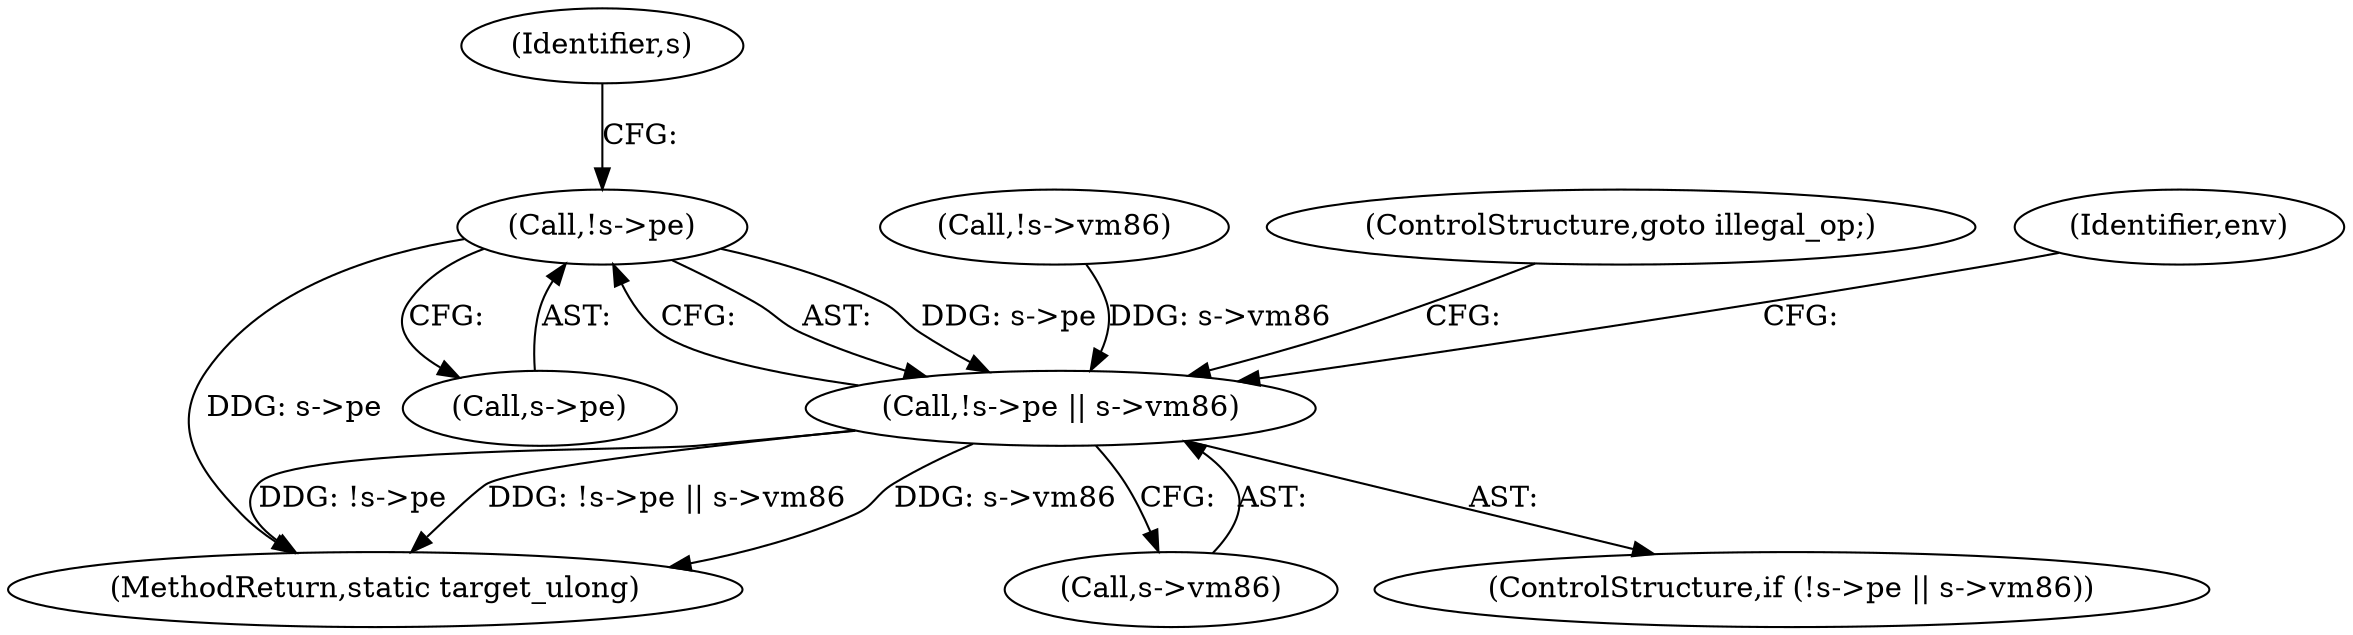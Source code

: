 digraph "0_qemu_30663fd26c0307e414622c7a8607fbc04f92ec14@pointer" {
"1008454" [label="(Call,!s->pe)"];
"1008453" [label="(Call,!s->pe || s->vm86)"];
"1008455" [label="(Call,s->pe)"];
"1011840" [label="(MethodReturn,static target_ulong)"];
"1008454" [label="(Call,!s->pe)"];
"1000778" [label="(Call,!s->vm86)"];
"1008461" [label="(ControlStructure,goto illegal_op;)"];
"1008463" [label="(Identifier,env)"];
"1008458" [label="(Call,s->vm86)"];
"1008453" [label="(Call,!s->pe || s->vm86)"];
"1008452" [label="(ControlStructure,if (!s->pe || s->vm86))"];
"1008459" [label="(Identifier,s)"];
"1008454" -> "1008453"  [label="AST: "];
"1008454" -> "1008455"  [label="CFG: "];
"1008455" -> "1008454"  [label="AST: "];
"1008459" -> "1008454"  [label="CFG: "];
"1008453" -> "1008454"  [label="CFG: "];
"1008454" -> "1011840"  [label="DDG: s->pe"];
"1008454" -> "1008453"  [label="DDG: s->pe"];
"1008453" -> "1008452"  [label="AST: "];
"1008453" -> "1008458"  [label="CFG: "];
"1008458" -> "1008453"  [label="AST: "];
"1008461" -> "1008453"  [label="CFG: "];
"1008463" -> "1008453"  [label="CFG: "];
"1008453" -> "1011840"  [label="DDG: s->vm86"];
"1008453" -> "1011840"  [label="DDG: !s->pe"];
"1008453" -> "1011840"  [label="DDG: !s->pe || s->vm86"];
"1000778" -> "1008453"  [label="DDG: s->vm86"];
}
